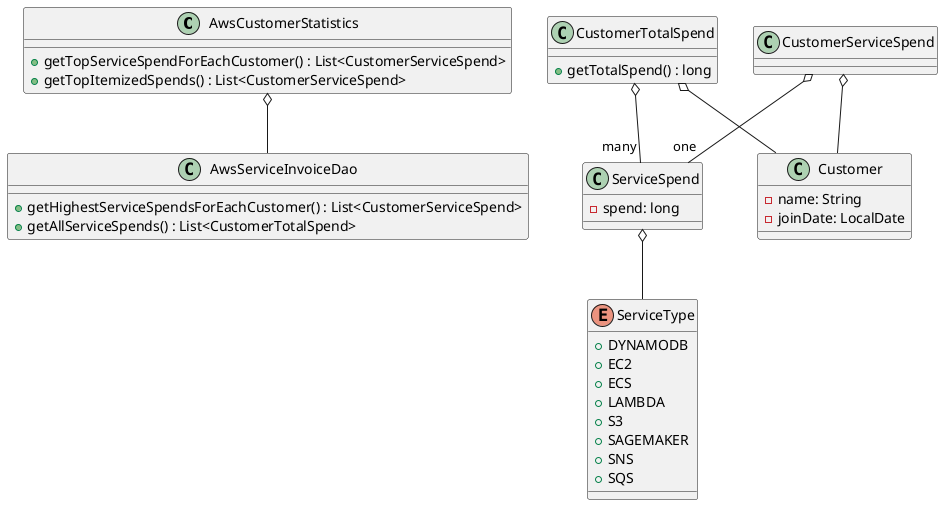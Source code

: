 @startuml

class AwsCustomerStatistics {
  +getTopServiceSpendForEachCustomer() : List<CustomerServiceSpend>
  +getTopItemizedSpends() : List<CustomerServiceSpend>
}

class AwsServiceInvoiceDao {
  +getHighestServiceSpendsForEachCustomer() : List<CustomerServiceSpend>
  +getAllServiceSpends() : List<CustomerTotalSpend>
}

class CustomerTotalSpend {
  +getTotalSpend() : long
}

class CustomerServiceSpend {

}

class ServiceSpend {
  -spend: long
}

class Customer {
  -name: String
  -joinDate: LocalDate
}

enum ServiceType {
  +DYNAMODB
  +EC2
  +ECS
  +LAMBDA
  +S3
  +SAGEMAKER
  +SNS
  +SQS
}

AwsCustomerStatistics o-- AwsServiceInvoiceDao

' src.com.amazon.ata.comparable_comparator_sort.bigspender.types
CustomerTotalSpend o-- Customer
CustomerTotalSpend o-- "many" ServiceSpend

CustomerServiceSpend o-- Customer
CustomerServiceSpend o-- "one" ServiceSpend

ServiceSpend o-- ServiceType

@enduml
